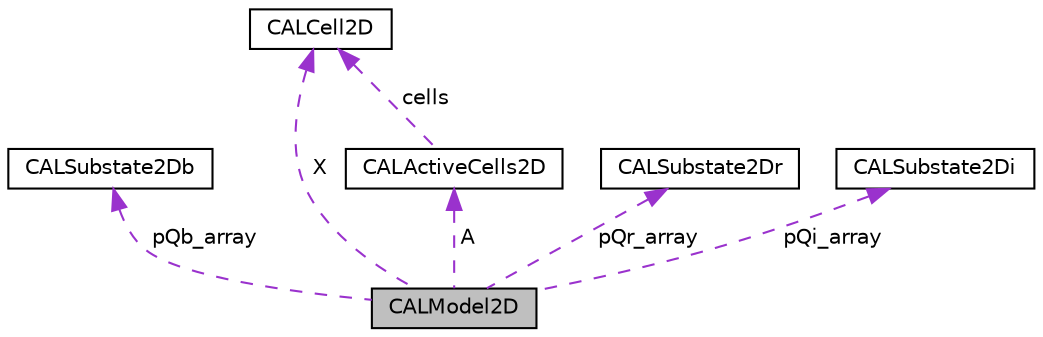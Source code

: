 digraph "CALModel2D"
{
  edge [fontname="Helvetica",fontsize="10",labelfontname="Helvetica",labelfontsize="10"];
  node [fontname="Helvetica",fontsize="10",shape=record];
  Node1 [label="CALModel2D",height=0.2,width=0.4,color="black", fillcolor="grey75", style="filled" fontcolor="black"];
  Node2 -> Node1 [dir="back",color="darkorchid3",fontsize="10",style="dashed",label=" pQb_array" ,fontname="Helvetica"];
  Node2 [label="CALSubstate2Db",height=0.2,width=0.4,color="black", fillcolor="white", style="filled",URL="$struct_c_a_l_substate2_db.html",tooltip="8 bit (256 values) 2D integer substate; it can also be used for 1 bit boolean substates. "];
  Node3 -> Node1 [dir="back",color="darkorchid3",fontsize="10",style="dashed",label=" A" ,fontname="Helvetica"];
  Node3 [label="CALActiveCells2D",height=0.2,width=0.4,color="black", fillcolor="white", style="filled",URL="$struct_c_a_l_active_cells2_d.html",tooltip="Active cells structure. "];
  Node4 -> Node3 [dir="back",color="darkorchid3",fontsize="10",style="dashed",label=" cells" ,fontname="Helvetica"];
  Node4 [label="CALCell2D",height=0.2,width=0.4,color="black", fillcolor="white", style="filled",URL="$struct_c_a_l_cell2_d.html",tooltip="2D cell&#39;s coordinates structure. "];
  Node5 -> Node1 [dir="back",color="darkorchid3",fontsize="10",style="dashed",label=" pQr_array" ,fontname="Helvetica"];
  Node5 [label="CALSubstate2Dr",height=0.2,width=0.4,color="black", fillcolor="white", style="filled",URL="$struct_c_a_l_substate2_dr.html",tooltip="2D real (floating point) substate. "];
  Node4 -> Node1 [dir="back",color="darkorchid3",fontsize="10",style="dashed",label=" X" ,fontname="Helvetica"];
  Node6 -> Node1 [dir="back",color="darkorchid3",fontsize="10",style="dashed",label=" pQi_array" ,fontname="Helvetica"];
  Node6 [label="CALSubstate2Di",height=0.2,width=0.4,color="black", fillcolor="white", style="filled",URL="$struct_c_a_l_substate2_di.html",tooltip="2D integer substate. "];
}
